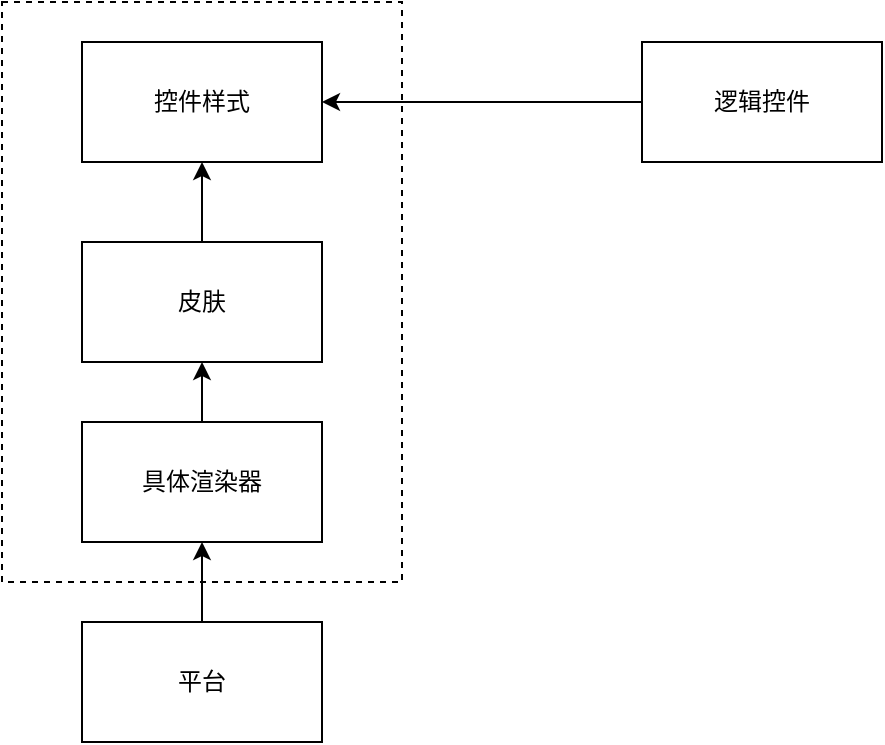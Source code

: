 <mxfile version="12.2.4" pages="1"><diagram id="UgxZdJyMqYedYpP7yGKg" name="Page-1"><mxGraphModel dx="884" dy="602" grid="1" gridSize="10" guides="1" tooltips="1" connect="1" arrows="1" fold="1" page="1" pageScale="1" pageWidth="827" pageHeight="1169" math="0" shadow="0"><root><mxCell id="0"/><mxCell id="1" parent="0"/><mxCell id="8" style="edgeStyle=orthogonalEdgeStyle;rounded=0;orthogonalLoop=1;jettySize=auto;html=1;exitX=0.5;exitY=0;exitDx=0;exitDy=0;" parent="1" source="7" target="9" edge="1"><mxGeometry relative="1" as="geometry"><mxPoint x="230" y="380" as="targetPoint"/></mxGeometry></mxCell><mxCell id="7" value="平台" style="rounded=0;whiteSpace=wrap;html=1;" parent="1" vertex="1"><mxGeometry x="170" y="430" width="120" height="60" as="geometry"/></mxCell><mxCell id="10" style="edgeStyle=orthogonalEdgeStyle;rounded=0;orthogonalLoop=1;jettySize=auto;html=1;exitX=0.5;exitY=0;exitDx=0;exitDy=0;" parent="1" source="9" target="11" edge="1"><mxGeometry relative="1" as="geometry"><mxPoint x="230" y="290" as="targetPoint"/></mxGeometry></mxCell><mxCell id="9" value="具体渲染器" style="rounded=0;whiteSpace=wrap;html=1;" parent="1" vertex="1"><mxGeometry x="170" y="330" width="120" height="60" as="geometry"/></mxCell><mxCell id="12" style="edgeStyle=orthogonalEdgeStyle;rounded=0;orthogonalLoop=1;jettySize=auto;html=1;" parent="1" source="11" target="13" edge="1"><mxGeometry relative="1" as="geometry"><mxPoint x="230" y="190" as="targetPoint"/></mxGeometry></mxCell><mxCell id="11" value="皮肤" style="rounded=0;whiteSpace=wrap;html=1;" parent="1" vertex="1"><mxGeometry x="170" y="240" width="120" height="60" as="geometry"/></mxCell><mxCell id="13" value="控件样式" style="rounded=0;whiteSpace=wrap;html=1;" parent="1" vertex="1"><mxGeometry x="170" y="140" width="120" height="60" as="geometry"/></mxCell><mxCell id="15" style="edgeStyle=orthogonalEdgeStyle;rounded=0;orthogonalLoop=1;jettySize=auto;html=1;entryX=1;entryY=0.5;entryDx=0;entryDy=0;" parent="1" source="14" target="13" edge="1"><mxGeometry relative="1" as="geometry"/></mxCell><mxCell id="14" value="逻辑控件" style="rounded=0;whiteSpace=wrap;html=1;" parent="1" vertex="1"><mxGeometry x="450" y="140" width="120" height="60" as="geometry"/></mxCell><mxCell id="17" value="" style="rounded=0;whiteSpace=wrap;html=1;fillColor=none;dashed=1;" parent="1" vertex="1"><mxGeometry x="130" y="120" width="200" height="290" as="geometry"/></mxCell></root></mxGraphModel></diagram></mxfile>